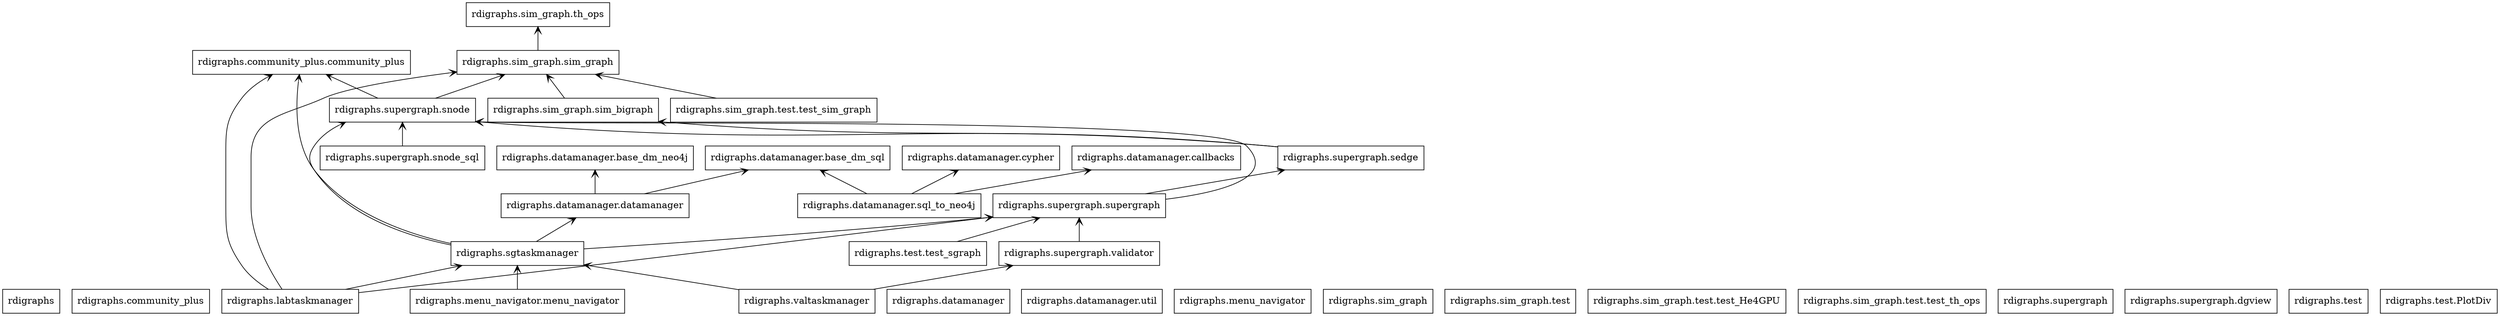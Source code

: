 digraph "packages" {
rankdir=BT
charset="utf-8"
"rdigraphs" [color="black", label=<rdigraphs>, shape="box", style="solid"];
"rdigraphs.community_plus" [color="black", label=<rdigraphs.community_plus>, shape="box", style="solid"];
"rdigraphs.community_plus.community_plus" [color="black", label=<rdigraphs.community_plus.community_plus>, shape="box", style="solid"];
"rdigraphs.datamanager" [color="black", label=<rdigraphs.datamanager>, shape="box", style="solid"];
"rdigraphs.datamanager.base_dm_neo4j" [color="black", label=<rdigraphs.datamanager.base_dm_neo4j>, shape="box", style="solid"];
"rdigraphs.datamanager.base_dm_sql" [color="black", label=<rdigraphs.datamanager.base_dm_sql>, shape="box", style="solid"];
"rdigraphs.datamanager.callbacks" [color="black", label=<rdigraphs.datamanager.callbacks>, shape="box", style="solid"];
"rdigraphs.datamanager.cypher" [color="black", label=<rdigraphs.datamanager.cypher>, shape="box", style="solid"];
"rdigraphs.datamanager.datamanager" [color="black", label=<rdigraphs.datamanager.datamanager>, shape="box", style="solid"];
"rdigraphs.datamanager.sql_to_neo4j" [color="black", label=<rdigraphs.datamanager.sql_to_neo4j>, shape="box", style="solid"];
"rdigraphs.datamanager.util" [color="black", label=<rdigraphs.datamanager.util>, shape="box", style="solid"];
"rdigraphs.labtaskmanager" [color="black", label=<rdigraphs.labtaskmanager>, shape="box", style="solid"];
"rdigraphs.menu_navigator" [color="black", label=<rdigraphs.menu_navigator>, shape="box", style="solid"];
"rdigraphs.menu_navigator.menu_navigator" [color="black", label=<rdigraphs.menu_navigator.menu_navigator>, shape="box", style="solid"];
"rdigraphs.sgtaskmanager" [color="black", label=<rdigraphs.sgtaskmanager>, shape="box", style="solid"];
"rdigraphs.sim_graph" [color="black", label=<rdigraphs.sim_graph>, shape="box", style="solid"];
"rdigraphs.sim_graph.sim_bigraph" [color="black", label=<rdigraphs.sim_graph.sim_bigraph>, shape="box", style="solid"];
"rdigraphs.sim_graph.sim_graph" [color="black", label=<rdigraphs.sim_graph.sim_graph>, shape="box", style="solid"];
"rdigraphs.sim_graph.test" [color="black", label=<rdigraphs.sim_graph.test>, shape="box", style="solid"];
"rdigraphs.sim_graph.test.test_He4GPU" [color="black", label=<rdigraphs.sim_graph.test.test_He4GPU>, shape="box", style="solid"];
"rdigraphs.sim_graph.test.test_sim_graph" [color="black", label=<rdigraphs.sim_graph.test.test_sim_graph>, shape="box", style="solid"];
"rdigraphs.sim_graph.test.test_th_ops" [color="black", label=<rdigraphs.sim_graph.test.test_th_ops>, shape="box", style="solid"];
"rdigraphs.sim_graph.th_ops" [color="black", label=<rdigraphs.sim_graph.th_ops>, shape="box", style="solid"];
"rdigraphs.supergraph" [color="black", label=<rdigraphs.supergraph>, shape="box", style="solid"];
"rdigraphs.supergraph.dgview" [color="black", label=<rdigraphs.supergraph.dgview>, shape="box", style="solid"];
"rdigraphs.supergraph.sedge" [color="black", label=<rdigraphs.supergraph.sedge>, shape="box", style="solid"];
"rdigraphs.supergraph.snode" [color="black", label=<rdigraphs.supergraph.snode>, shape="box", style="solid"];
"rdigraphs.supergraph.snode_sql" [color="black", label=<rdigraphs.supergraph.snode_sql>, shape="box", style="solid"];
"rdigraphs.supergraph.supergraph" [color="black", label=<rdigraphs.supergraph.supergraph>, shape="box", style="solid"];
"rdigraphs.supergraph.validator" [color="black", label=<rdigraphs.supergraph.validator>, shape="box", style="solid"];
"rdigraphs.test" [color="black", label=<rdigraphs.test>, shape="box", style="solid"];
"rdigraphs.test.PlotDiv" [color="black", label=<rdigraphs.test.PlotDiv>, shape="box", style="solid"];
"rdigraphs.test.test_sgraph" [color="black", label=<rdigraphs.test.test_sgraph>, shape="box", style="solid"];
"rdigraphs.valtaskmanager" [color="black", label=<rdigraphs.valtaskmanager>, shape="box", style="solid"];
"rdigraphs.datamanager.datamanager" -> "rdigraphs.datamanager.base_dm_neo4j" [arrowhead="open", arrowtail="none"];
"rdigraphs.datamanager.datamanager" -> "rdigraphs.datamanager.base_dm_sql" [arrowhead="open", arrowtail="none"];
"rdigraphs.datamanager.sql_to_neo4j" -> "rdigraphs.datamanager.base_dm_sql" [arrowhead="open", arrowtail="none"];
"rdigraphs.datamanager.sql_to_neo4j" -> "rdigraphs.datamanager.callbacks" [arrowhead="open", arrowtail="none"];
"rdigraphs.datamanager.sql_to_neo4j" -> "rdigraphs.datamanager.cypher" [arrowhead="open", arrowtail="none"];
"rdigraphs.labtaskmanager" -> "rdigraphs.community_plus.community_plus" [arrowhead="open", arrowtail="none"];
"rdigraphs.labtaskmanager" -> "rdigraphs.sgtaskmanager" [arrowhead="open", arrowtail="none"];
"rdigraphs.labtaskmanager" -> "rdigraphs.sim_graph.sim_graph" [arrowhead="open", arrowtail="none"];
"rdigraphs.labtaskmanager" -> "rdigraphs.supergraph.supergraph" [arrowhead="open", arrowtail="none"];
"rdigraphs.menu_navigator.menu_navigator" -> "rdigraphs.sgtaskmanager" [arrowhead="open", arrowtail="none"];
"rdigraphs.sgtaskmanager" -> "rdigraphs.community_plus.community_plus" [arrowhead="open", arrowtail="none"];
"rdigraphs.sgtaskmanager" -> "rdigraphs.datamanager.datamanager" [arrowhead="open", arrowtail="none"];
"rdigraphs.sgtaskmanager" -> "rdigraphs.supergraph.snode" [arrowhead="open", arrowtail="none"];
"rdigraphs.sgtaskmanager" -> "rdigraphs.supergraph.supergraph" [arrowhead="open", arrowtail="none"];
"rdigraphs.sim_graph.sim_bigraph" -> "rdigraphs.sim_graph.sim_graph" [arrowhead="open", arrowtail="none"];
"rdigraphs.sim_graph.sim_graph" -> "rdigraphs.sim_graph.th_ops" [arrowhead="open", arrowtail="none"];
"rdigraphs.sim_graph.test.test_sim_graph" -> "rdigraphs.sim_graph.sim_graph" [arrowhead="open", arrowtail="none"];
"rdigraphs.supergraph.sedge" -> "rdigraphs.sim_graph.sim_bigraph" [arrowhead="open", arrowtail="none"];
"rdigraphs.supergraph.sedge" -> "rdigraphs.supergraph.snode" [arrowhead="open", arrowtail="none"];
"rdigraphs.supergraph.snode" -> "rdigraphs.community_plus.community_plus" [arrowhead="open", arrowtail="none"];
"rdigraphs.supergraph.snode" -> "rdigraphs.sim_graph.sim_graph" [arrowhead="open", arrowtail="none"];
"rdigraphs.supergraph.snode_sql" -> "rdigraphs.supergraph.snode" [arrowhead="open", arrowtail="none"];
"rdigraphs.supergraph.supergraph" -> "rdigraphs.supergraph.sedge" [arrowhead="open", arrowtail="none"];
"rdigraphs.supergraph.supergraph" -> "rdigraphs.supergraph.snode" [arrowhead="open", arrowtail="none"];
"rdigraphs.supergraph.validator" -> "rdigraphs.supergraph.supergraph" [arrowhead="open", arrowtail="none"];
"rdigraphs.test.test_sgraph" -> "rdigraphs.supergraph.supergraph" [arrowhead="open", arrowtail="none"];
"rdigraphs.valtaskmanager" -> "rdigraphs.sgtaskmanager" [arrowhead="open", arrowtail="none"];
"rdigraphs.valtaskmanager" -> "rdigraphs.supergraph.validator" [arrowhead="open", arrowtail="none"];
}
